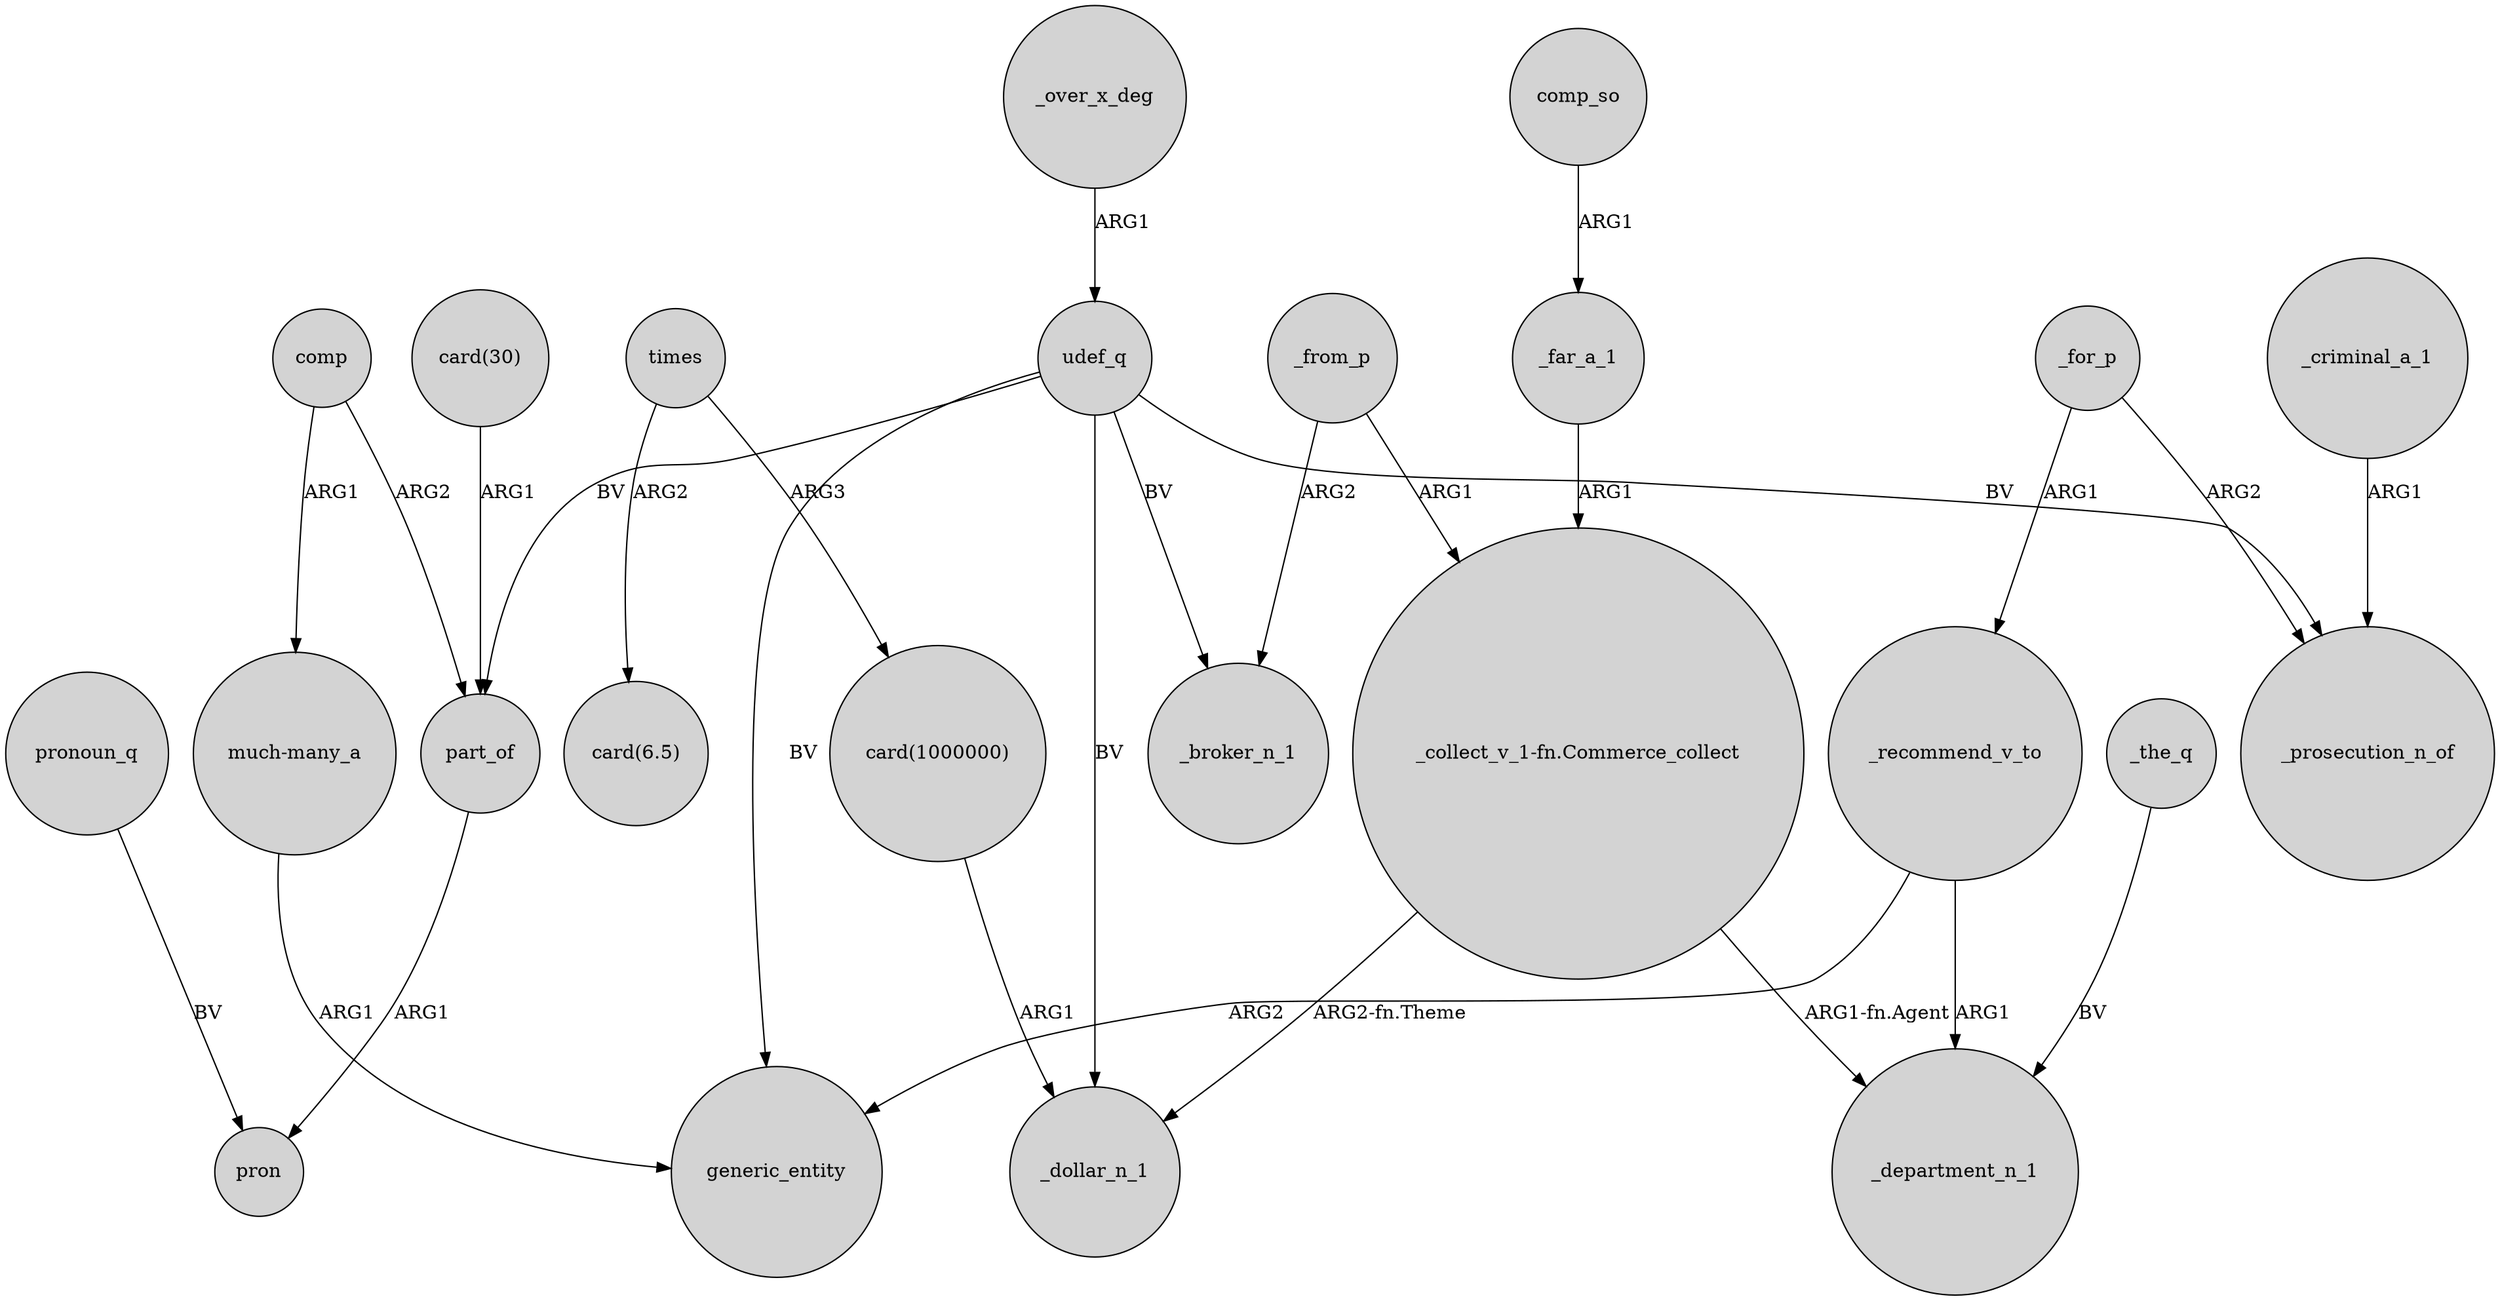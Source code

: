 digraph {
	node [shape=circle style=filled]
	part_of -> pron [label=ARG1]
	"card(1000000)" -> _dollar_n_1 [label=ARG1]
	_from_p -> "_collect_v_1-fn.Commerce_collect" [label=ARG1]
	udef_q -> part_of [label=BV]
	udef_q -> generic_entity [label=BV]
	"much-many_a" -> generic_entity [label=ARG1]
	times -> "card(6.5)" [label=ARG2]
	_far_a_1 -> "_collect_v_1-fn.Commerce_collect" [label=ARG1]
	comp -> part_of [label=ARG2]
	_from_p -> _broker_n_1 [label=ARG2]
	_over_x_deg -> udef_q [label=ARG1]
	_recommend_v_to -> _department_n_1 [label=ARG1]
	_recommend_v_to -> generic_entity [label=ARG2]
	_the_q -> _department_n_1 [label=BV]
	_for_p -> _prosecution_n_of [label=ARG2]
	comp_so -> _far_a_1 [label=ARG1]
	pronoun_q -> pron [label=BV]
	comp -> "much-many_a" [label=ARG1]
	times -> "card(1000000)" [label=ARG3]
	_for_p -> _recommend_v_to [label=ARG1]
	"_collect_v_1-fn.Commerce_collect" -> _department_n_1 [label="ARG1-fn.Agent"]
	udef_q -> _prosecution_n_of [label=BV]
	"_collect_v_1-fn.Commerce_collect" -> _dollar_n_1 [label="ARG2-fn.Theme"]
	_criminal_a_1 -> _prosecution_n_of [label=ARG1]
	udef_q -> _broker_n_1 [label=BV]
	"card(30)" -> part_of [label=ARG1]
	udef_q -> _dollar_n_1 [label=BV]
}
